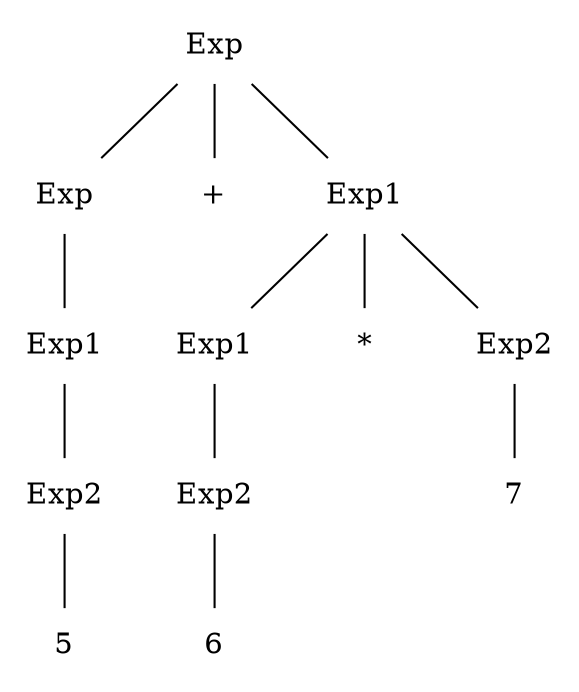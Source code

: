 graph {
n0[label = "Exp", style = "solid", shape = "plaintext"] ;
n0_0[label = "Exp", style = "solid", shape = "plaintext"] ;
n0 -- n0_0 [style = "solid"];
n0_0_0[label = "Exp1", style = "solid", shape = "plaintext"] ;
n0_0 -- n0_0_0 [style = "solid"];
n0_0_0_0[label = "Exp2", style = "solid", shape = "plaintext"] ;
n0_0_0 -- n0_0_0_0 [style = "solid"];
n0_0_0_0_0[label = "5", style = "solid", shape = "plaintext"] ;
n0_0_0_0 -- n0_0_0_0_0 [style = "solid"];
n1_0[label = "+", style = "solid", shape = "plaintext"] ;
n0 -- n1_0 [style = "solid"];
n2_0[label = "Exp1", style = "solid", shape = "plaintext"] ;
n0 -- n2_0 [style = "solid"];
n0_2_0[label = "Exp1", style = "solid", shape = "plaintext"] ;
n2_0 -- n0_2_0 [style = "solid"];
n0_0_2_0[label = "Exp2", style = "solid", shape = "plaintext"] ;
n0_2_0 -- n0_0_2_0 [style = "solid"];
n0_0_0_2_0[label = "6", style = "solid", shape = "plaintext"] ;
n0_0_2_0 -- n0_0_0_2_0 [style = "solid"];
n1_2_0[label = "*", style = "solid", shape = "plaintext"] ;
n2_0 -- n1_2_0 [style = "solid"];
n2_2_0[label = "Exp2", style = "solid", shape = "plaintext"] ;
n2_0 -- n2_2_0 [style = "solid"];
n0_2_2_0[label = "7", style = "solid", shape = "plaintext"] ;
n2_2_0 -- n0_2_2_0 [style = "solid"];
}
